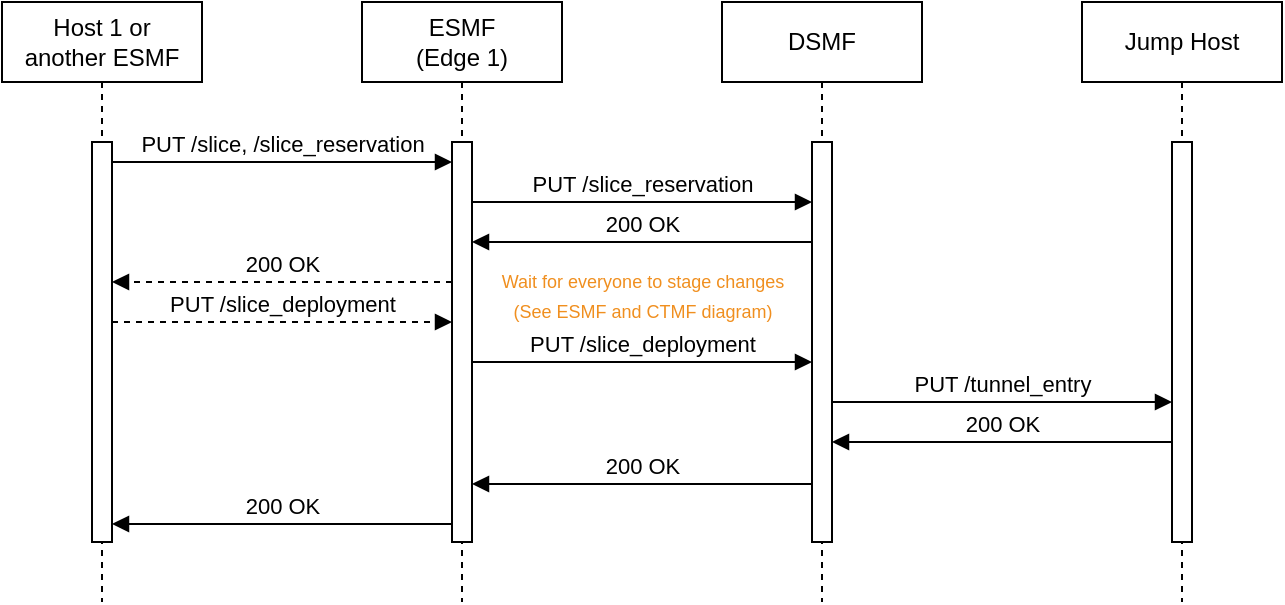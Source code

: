 <mxfile version="20.5.3" type="embed"><diagram name="Page-1" id="2YBvvXClWsGukQMizWep"><mxGraphModel dx="1149" dy="428" grid="1" gridSize="10" guides="1" tooltips="1" connect="1" arrows="1" fold="1" page="1" pageScale="1" pageWidth="180" pageHeight="380" math="0" shadow="0"><root><mxCell id="0"/><mxCell id="1" parent="0"/><mxCell id="aM9ryv3xv72pqoxQDRHE-1" value="Host 1 or&lt;br&gt;another ESMF" style="shape=umlLifeline;perimeter=lifelinePerimeter;whiteSpace=wrap;html=1;container=0;dropTarget=0;collapsible=0;recursiveResize=0;outlineConnect=0;portConstraint=eastwest;newEdgeStyle={&quot;edgeStyle&quot;:&quot;elbowEdgeStyle&quot;,&quot;elbow&quot;:&quot;vertical&quot;,&quot;curved&quot;:0,&quot;rounded&quot;:0};" parent="1" vertex="1"><mxGeometry x="40" y="40" width="100" height="300" as="geometry"/></mxCell><mxCell id="aM9ryv3xv72pqoxQDRHE-2" value="" style="html=1;points=[];perimeter=orthogonalPerimeter;outlineConnect=0;targetShapes=umlLifeline;portConstraint=eastwest;newEdgeStyle={&quot;edgeStyle&quot;:&quot;elbowEdgeStyle&quot;,&quot;elbow&quot;:&quot;vertical&quot;,&quot;curved&quot;:0,&quot;rounded&quot;:0};" parent="aM9ryv3xv72pqoxQDRHE-1" vertex="1"><mxGeometry x="45" y="70" width="10" height="200" as="geometry"/></mxCell><mxCell id="aM9ryv3xv72pqoxQDRHE-5" value="ESMF &lt;br&gt;(Edge 1)" style="shape=umlLifeline;perimeter=lifelinePerimeter;whiteSpace=wrap;html=1;container=0;dropTarget=0;collapsible=0;recursiveResize=0;outlineConnect=0;portConstraint=eastwest;newEdgeStyle={&quot;edgeStyle&quot;:&quot;elbowEdgeStyle&quot;,&quot;elbow&quot;:&quot;vertical&quot;,&quot;curved&quot;:0,&quot;rounded&quot;:0};" parent="1" vertex="1"><mxGeometry x="220" y="40" width="100" height="300" as="geometry"/></mxCell><mxCell id="aM9ryv3xv72pqoxQDRHE-6" value="" style="html=1;points=[];perimeter=orthogonalPerimeter;outlineConnect=0;targetShapes=umlLifeline;portConstraint=eastwest;newEdgeStyle={&quot;edgeStyle&quot;:&quot;elbowEdgeStyle&quot;,&quot;elbow&quot;:&quot;vertical&quot;,&quot;curved&quot;:0,&quot;rounded&quot;:0};" parent="aM9ryv3xv72pqoxQDRHE-5" vertex="1"><mxGeometry x="45" y="70" width="10" height="200" as="geometry"/></mxCell><mxCell id="aM9ryv3xv72pqoxQDRHE-7" value="PUT /slice, /slice_reservation" style="html=1;verticalAlign=bottom;endArrow=block;edgeStyle=elbowEdgeStyle;elbow=vertical;curved=0;rounded=0;" parent="1" source="aM9ryv3xv72pqoxQDRHE-2" target="aM9ryv3xv72pqoxQDRHE-6" edge="1"><mxGeometry relative="1" as="geometry"><mxPoint x="195" y="130" as="sourcePoint"/><Array as="points"><mxPoint x="180" y="120"/></Array><mxPoint as="offset"/></mxGeometry></mxCell><mxCell id="K2FtZl9aHuUg5wctOBmM-1" value="DSMF" style="shape=umlLifeline;perimeter=lifelinePerimeter;whiteSpace=wrap;html=1;container=0;dropTarget=0;collapsible=0;recursiveResize=0;outlineConnect=0;portConstraint=eastwest;newEdgeStyle={&quot;edgeStyle&quot;:&quot;elbowEdgeStyle&quot;,&quot;elbow&quot;:&quot;vertical&quot;,&quot;curved&quot;:0,&quot;rounded&quot;:0};" parent="1" vertex="1"><mxGeometry x="400" y="40" width="100" height="300" as="geometry"/></mxCell><mxCell id="K2FtZl9aHuUg5wctOBmM-2" value="" style="html=1;points=[];perimeter=orthogonalPerimeter;outlineConnect=0;targetShapes=umlLifeline;portConstraint=eastwest;newEdgeStyle={&quot;edgeStyle&quot;:&quot;elbowEdgeStyle&quot;,&quot;elbow&quot;:&quot;vertical&quot;,&quot;curved&quot;:0,&quot;rounded&quot;:0};" parent="K2FtZl9aHuUg5wctOBmM-1" vertex="1"><mxGeometry x="45" y="70" width="10" height="200" as="geometry"/></mxCell><mxCell id="K2FtZl9aHuUg5wctOBmM-5" value="Jump Host" style="shape=umlLifeline;perimeter=lifelinePerimeter;whiteSpace=wrap;html=1;container=0;dropTarget=0;collapsible=0;recursiveResize=0;outlineConnect=0;portConstraint=eastwest;newEdgeStyle={&quot;edgeStyle&quot;:&quot;elbowEdgeStyle&quot;,&quot;elbow&quot;:&quot;vertical&quot;,&quot;curved&quot;:0,&quot;rounded&quot;:0};" parent="1" vertex="1"><mxGeometry x="580" y="40" width="100" height="300" as="geometry"/></mxCell><mxCell id="K2FtZl9aHuUg5wctOBmM-6" value="" style="html=1;points=[];perimeter=orthogonalPerimeter;outlineConnect=0;targetShapes=umlLifeline;portConstraint=eastwest;newEdgeStyle={&quot;edgeStyle&quot;:&quot;elbowEdgeStyle&quot;,&quot;elbow&quot;:&quot;vertical&quot;,&quot;curved&quot;:0,&quot;rounded&quot;:0};" parent="K2FtZl9aHuUg5wctOBmM-5" vertex="1"><mxGeometry x="45" y="70" width="10" height="200" as="geometry"/></mxCell><mxCell id="K2FtZl9aHuUg5wctOBmM-9" value="PUT /slice_reservation" style="html=1;verticalAlign=bottom;endArrow=block;edgeStyle=elbowEdgeStyle;elbow=vertical;curved=0;rounded=0;" parent="1" source="aM9ryv3xv72pqoxQDRHE-6" target="K2FtZl9aHuUg5wctOBmM-2" edge="1"><mxGeometry relative="1" as="geometry"><mxPoint x="280" y="140" as="sourcePoint"/><Array as="points"><mxPoint x="365" y="140"/></Array><mxPoint x="450" y="140" as="targetPoint"/></mxGeometry></mxCell><mxCell id="K2FtZl9aHuUg5wctOBmM-14" value="200 OK" style="html=1;verticalAlign=bottom;endArrow=block;edgeStyle=elbowEdgeStyle;elbow=vertical;curved=0;rounded=0;" parent="1" source="K2FtZl9aHuUg5wctOBmM-2" target="aM9ryv3xv72pqoxQDRHE-6" edge="1"><mxGeometry relative="1" as="geometry"><mxPoint x="440" y="160" as="sourcePoint"/><Array as="points"><mxPoint x="355" y="160"/></Array><mxPoint x="280" y="160" as="targetPoint"/></mxGeometry></mxCell><mxCell id="K2FtZl9aHuUg5wctOBmM-15" value="PUT /slice_deployment" style="html=1;verticalAlign=bottom;endArrow=block;edgeStyle=elbowEdgeStyle;elbow=vertical;curved=0;rounded=0;" parent="1" edge="1"><mxGeometry relative="1" as="geometry"><mxPoint x="275" y="220" as="sourcePoint"/><Array as="points"><mxPoint x="360" y="220"/></Array><mxPoint x="445" y="220" as="targetPoint"/></mxGeometry></mxCell><mxCell id="K2FtZl9aHuUg5wctOBmM-16" value="PUT /tunnel_entry" style="html=1;verticalAlign=bottom;endArrow=block;edgeStyle=elbowEdgeStyle;elbow=vertical;curved=0;rounded=0;" parent="1" edge="1"><mxGeometry relative="1" as="geometry"><mxPoint x="455" y="240" as="sourcePoint"/><Array as="points"/><mxPoint x="625" y="240" as="targetPoint"/></mxGeometry></mxCell><mxCell id="K2FtZl9aHuUg5wctOBmM-17" value="200 OK" style="html=1;verticalAlign=bottom;endArrow=block;edgeStyle=elbowEdgeStyle;elbow=vertical;curved=0;rounded=0;" parent="1" edge="1"><mxGeometry x="0.15" relative="1" as="geometry"><mxPoint x="625" y="290" as="sourcePoint"/><Array as="points"><mxPoint x="510" y="260"/></Array><mxPoint x="455" y="260" as="targetPoint"/><mxPoint as="offset"/></mxGeometry></mxCell><mxCell id="K2FtZl9aHuUg5wctOBmM-18" value="200 OK" style="html=1;verticalAlign=bottom;endArrow=block;edgeStyle=elbowEdgeStyle;elbow=vertical;curved=0;rounded=0;" parent="1" edge="1"><mxGeometry relative="1" as="geometry"><mxPoint x="445" y="281" as="sourcePoint"/><Array as="points"><mxPoint x="365" y="281"/></Array><mxPoint x="275" y="281" as="targetPoint"/></mxGeometry></mxCell><mxCell id="K2FtZl9aHuUg5wctOBmM-19" value="200 OK" style="html=1;verticalAlign=bottom;endArrow=block;edgeStyle=elbowEdgeStyle;elbow=vertical;curved=0;rounded=0;" parent="1" edge="1"><mxGeometry relative="1" as="geometry"><mxPoint x="265" y="301" as="sourcePoint"/><Array as="points"><mxPoint x="175" y="301"/></Array><mxPoint x="95" y="301" as="targetPoint"/></mxGeometry></mxCell><mxCell id="3" value="PUT /slice_deployment" style="html=1;verticalAlign=bottom;endArrow=block;edgeStyle=elbowEdgeStyle;elbow=vertical;curved=0;rounded=0;dashed=1;" parent="1" source="aM9ryv3xv72pqoxQDRHE-2" target="aM9ryv3xv72pqoxQDRHE-6" edge="1"><mxGeometry relative="1" as="geometry"><mxPoint x="100" y="170.06" as="sourcePoint"/><Array as="points"><mxPoint x="140" y="200"/><mxPoint x="260" y="170"/></Array><mxPoint x="260" y="170" as="targetPoint"/></mxGeometry></mxCell><mxCell id="4" value="200 OK" style="html=1;verticalAlign=bottom;endArrow=block;edgeStyle=elbowEdgeStyle;elbow=vertical;curved=0;rounded=0;dashed=1;" parent="1" source="aM9ryv3xv72pqoxQDRHE-6" target="aM9ryv3xv72pqoxQDRHE-2" edge="1"><mxGeometry relative="1" as="geometry"><mxPoint x="260" y="180" as="sourcePoint"/><Array as="points"><mxPoint x="180" y="180"/></Array><mxPoint x="100" y="180" as="targetPoint"/></mxGeometry></mxCell><mxCell id="6" value="&lt;font style=&quot;font-size: 9px;&quot;&gt;Wait for everyone to stage changes&lt;br&gt;(See ESMF and CTMF diagram)&lt;/font&gt;" style="text;html=1;align=center;verticalAlign=middle;resizable=0;points=[];autosize=1;fontColor=#F08F1F;" parent="1" vertex="1"><mxGeometry x="280" y="166" width="160" height="40" as="geometry"/></mxCell></root></mxGraphModel></diagram></mxfile>